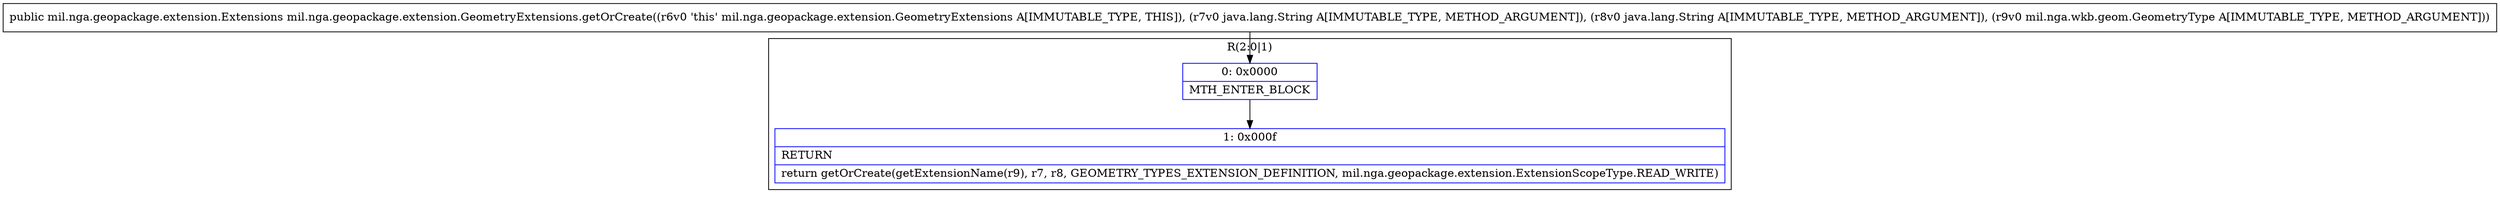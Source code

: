 digraph "CFG formil.nga.geopackage.extension.GeometryExtensions.getOrCreate(Ljava\/lang\/String;Ljava\/lang\/String;Lmil\/nga\/wkb\/geom\/GeometryType;)Lmil\/nga\/geopackage\/extension\/Extensions;" {
subgraph cluster_Region_296754000 {
label = "R(2:0|1)";
node [shape=record,color=blue];
Node_0 [shape=record,label="{0\:\ 0x0000|MTH_ENTER_BLOCK\l}"];
Node_1 [shape=record,label="{1\:\ 0x000f|RETURN\l|return getOrCreate(getExtensionName(r9), r7, r8, GEOMETRY_TYPES_EXTENSION_DEFINITION, mil.nga.geopackage.extension.ExtensionScopeType.READ_WRITE)\l}"];
}
MethodNode[shape=record,label="{public mil.nga.geopackage.extension.Extensions mil.nga.geopackage.extension.GeometryExtensions.getOrCreate((r6v0 'this' mil.nga.geopackage.extension.GeometryExtensions A[IMMUTABLE_TYPE, THIS]), (r7v0 java.lang.String A[IMMUTABLE_TYPE, METHOD_ARGUMENT]), (r8v0 java.lang.String A[IMMUTABLE_TYPE, METHOD_ARGUMENT]), (r9v0 mil.nga.wkb.geom.GeometryType A[IMMUTABLE_TYPE, METHOD_ARGUMENT])) }"];
MethodNode -> Node_0;
Node_0 -> Node_1;
}

